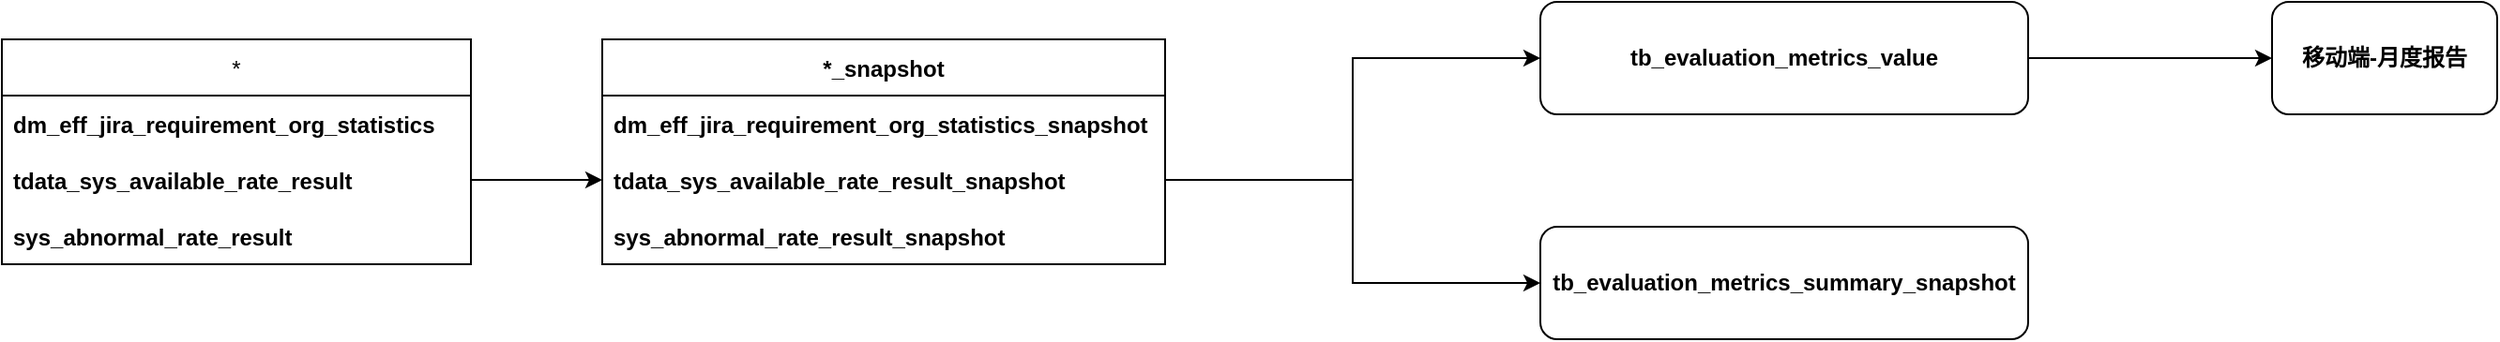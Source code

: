 <mxfile version="20.5.1" type="github">
  <diagram id="7I6s-KUDsDrvL7AvKa_N" name="第 1 页">
    <mxGraphModel dx="2177" dy="746" grid="1" gridSize="10" guides="1" tooltips="1" connect="1" arrows="1" fold="1" page="1" pageScale="1" pageWidth="827" pageHeight="1169" math="0" shadow="0">
      <root>
        <mxCell id="0" />
        <mxCell id="1" parent="0" />
        <mxCell id="Tu1LMPSPsvWpRj28qPW7-12" style="edgeStyle=orthogonalEdgeStyle;rounded=0;orthogonalLoop=1;jettySize=auto;html=1;entryX=0;entryY=0.5;entryDx=0;entryDy=0;" edge="1" parent="1" source="Tu1LMPSPsvWpRj28qPW7-5" target="Tu1LMPSPsvWpRj28qPW7-11">
          <mxGeometry relative="1" as="geometry">
            <mxPoint x="920" y="160" as="targetPoint" />
          </mxGeometry>
        </mxCell>
        <mxCell id="Tu1LMPSPsvWpRj28qPW7-5" value="tb_evaluation_metrics_value" style="rounded=1;whiteSpace=wrap;html=1;fontStyle=1" vertex="1" parent="1">
          <mxGeometry x="570" y="130" width="260" height="60" as="geometry" />
        </mxCell>
        <mxCell id="Tu1LMPSPsvWpRj28qPW7-6" value="tb_evaluation_metrics_summary_snapshot" style="rounded=1;whiteSpace=wrap;html=1;fontStyle=1" vertex="1" parent="1">
          <mxGeometry x="570" y="250" width="260" height="60" as="geometry" />
        </mxCell>
        <mxCell id="Tu1LMPSPsvWpRj28qPW7-11" value="移动端-月度报告" style="rounded=1;whiteSpace=wrap;html=1;fontStyle=1" vertex="1" parent="1">
          <mxGeometry x="960" y="130" width="120" height="60" as="geometry" />
        </mxCell>
        <mxCell id="Tu1LMPSPsvWpRj28qPW7-16" value="*" style="swimlane;fontStyle=0;childLayout=stackLayout;horizontal=1;startSize=30;horizontalStack=0;resizeParent=1;resizeParentMax=0;resizeLast=0;collapsible=1;marginBottom=0;" vertex="1" parent="1">
          <mxGeometry x="-250" y="150" width="250" height="120" as="geometry" />
        </mxCell>
        <mxCell id="Tu1LMPSPsvWpRj28qPW7-17" value="dm_eff_jira_requirement_org_statistics" style="text;strokeColor=none;fillColor=none;align=left;verticalAlign=middle;spacingLeft=4;spacingRight=4;overflow=hidden;points=[[0,0.5],[1,0.5]];portConstraint=eastwest;rotatable=0;fontStyle=1" vertex="1" parent="Tu1LMPSPsvWpRj28qPW7-16">
          <mxGeometry y="30" width="250" height="30" as="geometry" />
        </mxCell>
        <mxCell id="Tu1LMPSPsvWpRj28qPW7-18" value="tdata_sys_available_rate_result" style="text;strokeColor=none;fillColor=none;align=left;verticalAlign=middle;spacingLeft=4;spacingRight=4;overflow=hidden;points=[[0,0.5],[1,0.5]];portConstraint=eastwest;rotatable=0;fontStyle=1" vertex="1" parent="Tu1LMPSPsvWpRj28qPW7-16">
          <mxGeometry y="60" width="250" height="30" as="geometry" />
        </mxCell>
        <mxCell id="Tu1LMPSPsvWpRj28qPW7-19" value="sys_abnormal_rate_result" style="text;strokeColor=none;fillColor=none;align=left;verticalAlign=middle;spacingLeft=4;spacingRight=4;overflow=hidden;points=[[0,0.5],[1,0.5]];portConstraint=eastwest;rotatable=0;fontStyle=1" vertex="1" parent="Tu1LMPSPsvWpRj28qPW7-16">
          <mxGeometry y="90" width="250" height="30" as="geometry" />
        </mxCell>
        <mxCell id="Tu1LMPSPsvWpRj28qPW7-20" value="*_snapshot" style="swimlane;fontStyle=1;childLayout=stackLayout;horizontal=1;startSize=30;horizontalStack=0;resizeParent=1;resizeParentMax=0;resizeLast=0;collapsible=1;marginBottom=0;" vertex="1" parent="1">
          <mxGeometry x="70" y="150" width="300" height="120" as="geometry" />
        </mxCell>
        <mxCell id="Tu1LMPSPsvWpRj28qPW7-21" value="dm_eff_jira_requirement_org_statistics_snapshot" style="text;strokeColor=none;fillColor=none;align=left;verticalAlign=middle;spacingLeft=4;spacingRight=4;overflow=hidden;points=[[0,0.5],[1,0.5]];portConstraint=eastwest;rotatable=0;fontStyle=1" vertex="1" parent="Tu1LMPSPsvWpRj28qPW7-20">
          <mxGeometry y="30" width="300" height="30" as="geometry" />
        </mxCell>
        <mxCell id="Tu1LMPSPsvWpRj28qPW7-22" value="tdata_sys_available_rate_result_snapshot" style="text;strokeColor=none;fillColor=none;align=left;verticalAlign=middle;spacingLeft=4;spacingRight=4;overflow=hidden;points=[[0,0.5],[1,0.5]];portConstraint=eastwest;rotatable=0;fontStyle=1" vertex="1" parent="Tu1LMPSPsvWpRj28qPW7-20">
          <mxGeometry y="60" width="300" height="30" as="geometry" />
        </mxCell>
        <mxCell id="Tu1LMPSPsvWpRj28qPW7-23" value="sys_abnormal_rate_result_snapshot" style="text;strokeColor=none;fillColor=none;align=left;verticalAlign=middle;spacingLeft=4;spacingRight=4;overflow=hidden;points=[[0,0.5],[1,0.5]];portConstraint=eastwest;rotatable=0;fontStyle=1" vertex="1" parent="Tu1LMPSPsvWpRj28qPW7-20">
          <mxGeometry y="90" width="300" height="30" as="geometry" />
        </mxCell>
        <mxCell id="Tu1LMPSPsvWpRj28qPW7-24" style="edgeStyle=orthogonalEdgeStyle;rounded=0;orthogonalLoop=1;jettySize=auto;html=1;entryX=0;entryY=0.5;entryDx=0;entryDy=0;" edge="1" parent="1" source="Tu1LMPSPsvWpRj28qPW7-18" target="Tu1LMPSPsvWpRj28qPW7-22">
          <mxGeometry relative="1" as="geometry" />
        </mxCell>
        <mxCell id="Tu1LMPSPsvWpRj28qPW7-25" style="edgeStyle=orthogonalEdgeStyle;rounded=0;orthogonalLoop=1;jettySize=auto;html=1;entryX=0;entryY=0.5;entryDx=0;entryDy=0;" edge="1" parent="1" source="Tu1LMPSPsvWpRj28qPW7-22" target="Tu1LMPSPsvWpRj28qPW7-5">
          <mxGeometry relative="1" as="geometry">
            <mxPoint x="450" y="220" as="targetPoint" />
          </mxGeometry>
        </mxCell>
        <mxCell id="Tu1LMPSPsvWpRj28qPW7-26" style="edgeStyle=orthogonalEdgeStyle;rounded=0;orthogonalLoop=1;jettySize=auto;html=1;entryX=0;entryY=0.5;entryDx=0;entryDy=0;" edge="1" parent="1" source="Tu1LMPSPsvWpRj28qPW7-22" target="Tu1LMPSPsvWpRj28qPW7-6">
          <mxGeometry relative="1" as="geometry" />
        </mxCell>
      </root>
    </mxGraphModel>
  </diagram>
</mxfile>
